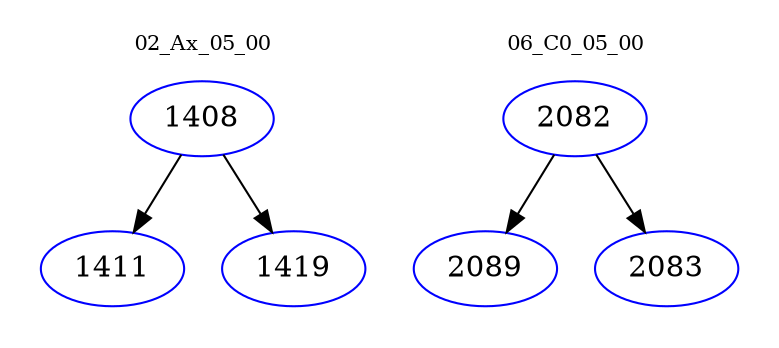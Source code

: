 digraph{
subgraph cluster_0 {
color = white
label = "02_Ax_05_00";
fontsize=10;
T0_1408 [label="1408", color="blue"]
T0_1408 -> T0_1411 [color="black"]
T0_1411 [label="1411", color="blue"]
T0_1408 -> T0_1419 [color="black"]
T0_1419 [label="1419", color="blue"]
}
subgraph cluster_1 {
color = white
label = "06_C0_05_00";
fontsize=10;
T1_2082 [label="2082", color="blue"]
T1_2082 -> T1_2089 [color="black"]
T1_2089 [label="2089", color="blue"]
T1_2082 -> T1_2083 [color="black"]
T1_2083 [label="2083", color="blue"]
}
}
